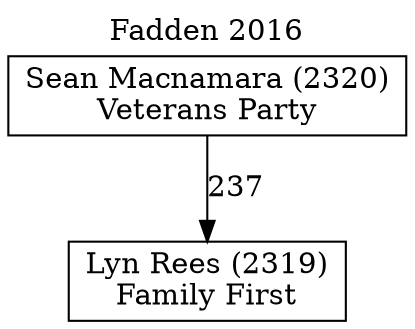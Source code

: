 // House preference flow
digraph "Lyn Rees (2319)_Fadden_2016" {
	graph [label="Fadden 2016" labelloc=t mclimit=10]
	node [shape=box]
	"Lyn Rees (2319)" [label="Lyn Rees (2319)
Family First"]
	"Sean Macnamara (2320)" [label="Sean Macnamara (2320)
Veterans Party"]
	"Sean Macnamara (2320)" -> "Lyn Rees (2319)" [label=237]
}
